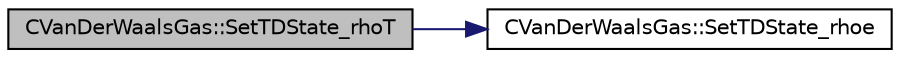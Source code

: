 digraph "CVanDerWaalsGas::SetTDState_rhoT"
{
 // LATEX_PDF_SIZE
  edge [fontname="Helvetica",fontsize="10",labelfontname="Helvetica",labelfontsize="10"];
  node [fontname="Helvetica",fontsize="10",shape=record];
  rankdir="LR";
  Node1 [label="CVanDerWaalsGas::SetTDState_rhoT",height=0.2,width=0.4,color="black", fillcolor="grey75", style="filled", fontcolor="black",tooltip="Set the Dimensionless state using Density and Temperature."];
  Node1 -> Node2 [color="midnightblue",fontsize="10",style="solid",fontname="Helvetica"];
  Node2 [label="CVanDerWaalsGas::SetTDState_rhoe",height=0.2,width=0.4,color="black", fillcolor="white", style="filled",URL="$classCVanDerWaalsGas.html#ae5bc1ea081a267022bc6c6626b17179b",tooltip="Set the Dimensionless State using Density and Internal Energy."];
}

